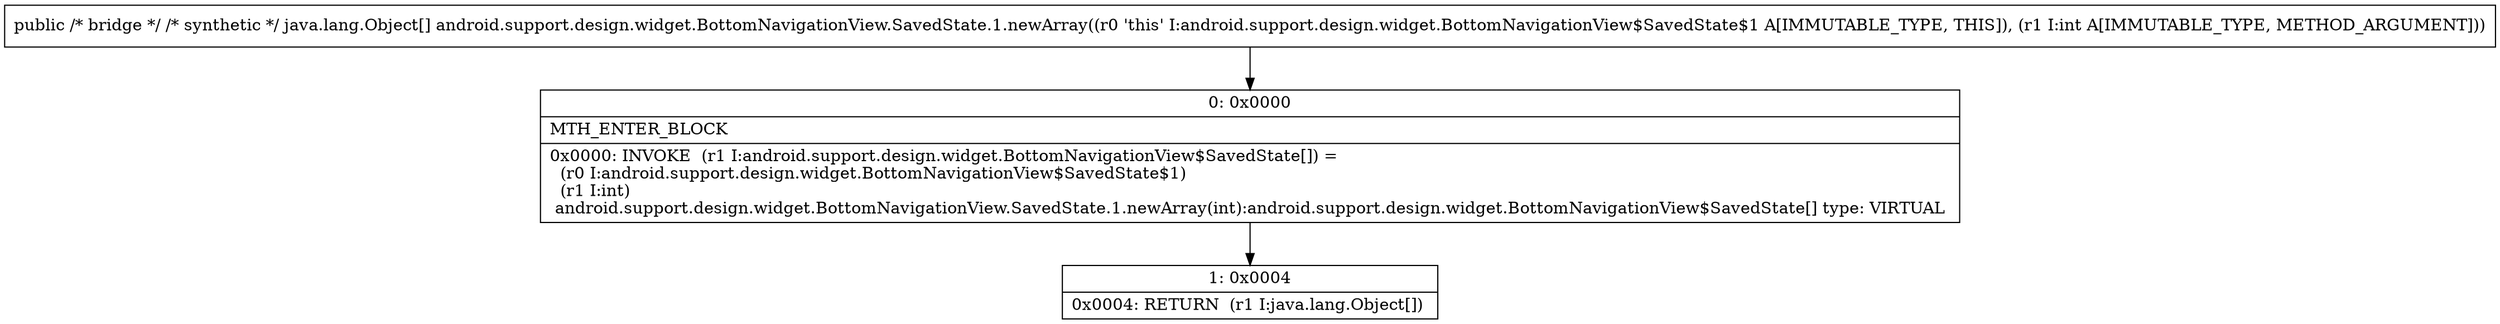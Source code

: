 digraph "CFG forandroid.support.design.widget.BottomNavigationView.SavedState.1.newArray(I)[Ljava\/lang\/Object;" {
Node_0 [shape=record,label="{0\:\ 0x0000|MTH_ENTER_BLOCK\l|0x0000: INVOKE  (r1 I:android.support.design.widget.BottomNavigationView$SavedState[]) = \l  (r0 I:android.support.design.widget.BottomNavigationView$SavedState$1)\l  (r1 I:int)\l android.support.design.widget.BottomNavigationView.SavedState.1.newArray(int):android.support.design.widget.BottomNavigationView$SavedState[] type: VIRTUAL \l}"];
Node_1 [shape=record,label="{1\:\ 0x0004|0x0004: RETURN  (r1 I:java.lang.Object[]) \l}"];
MethodNode[shape=record,label="{public \/* bridge *\/ \/* synthetic *\/ java.lang.Object[] android.support.design.widget.BottomNavigationView.SavedState.1.newArray((r0 'this' I:android.support.design.widget.BottomNavigationView$SavedState$1 A[IMMUTABLE_TYPE, THIS]), (r1 I:int A[IMMUTABLE_TYPE, METHOD_ARGUMENT])) }"];
MethodNode -> Node_0;
Node_0 -> Node_1;
}

